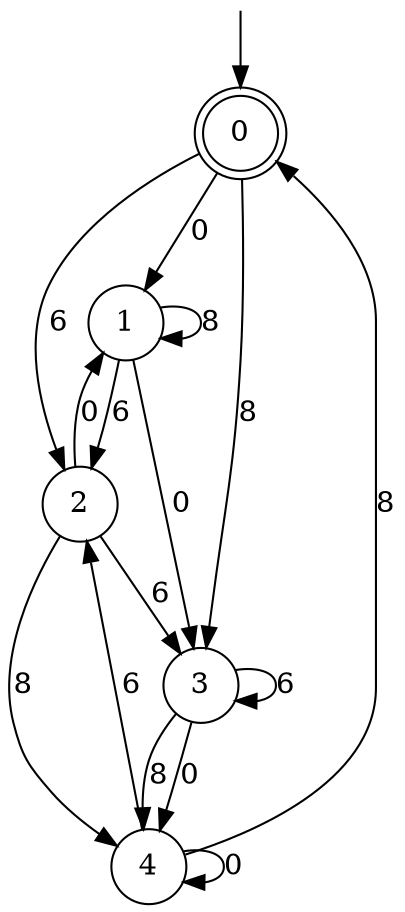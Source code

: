 digraph g {

	s0 [shape="doublecircle" label="0"];
	s1 [shape="circle" label="1"];
	s2 [shape="circle" label="2"];
	s3 [shape="circle" label="3"];
	s4 [shape="circle" label="4"];
	s0 -> s1 [label="0"];
	s0 -> s2 [label="6"];
	s0 -> s3 [label="8"];
	s1 -> s3 [label="0"];
	s1 -> s2 [label="6"];
	s1 -> s1 [label="8"];
	s2 -> s1 [label="0"];
	s2 -> s3 [label="6"];
	s2 -> s4 [label="8"];
	s3 -> s4 [label="0"];
	s3 -> s3 [label="6"];
	s3 -> s4 [label="8"];
	s4 -> s4 [label="0"];
	s4 -> s2 [label="6"];
	s4 -> s0 [label="8"];

__start0 [label="" shape="none" width="0" height="0"];
__start0 -> s0;

}
